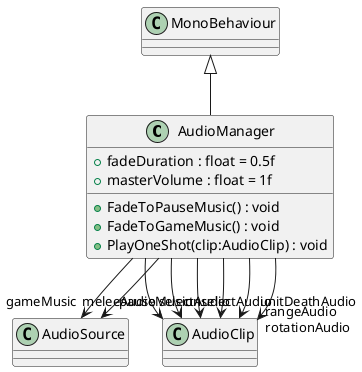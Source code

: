 @startuml
class AudioManager {
    + fadeDuration : float = 0.5f
    + masterVolume : float = 1f
    + FadeToPauseMusic() : void
    + FadeToGameMusic() : void
    + PlayOneShot(clip:AudioClip) : void
}
MonoBehaviour <|-- AudioManager
AudioManager --> "gameMusic" AudioSource
AudioManager --> "pauseMusic" AudioSource
AudioManager --> "selectAudio" AudioClip
AudioManager --> "unselectAudio" AudioClip
AudioManager --> "meleeAudio" AudioClip
AudioManager --> "rangeAudio" AudioClip
AudioManager --> "unitDeathAudio" AudioClip
AudioManager --> "rotationAudio" AudioClip
@enduml
